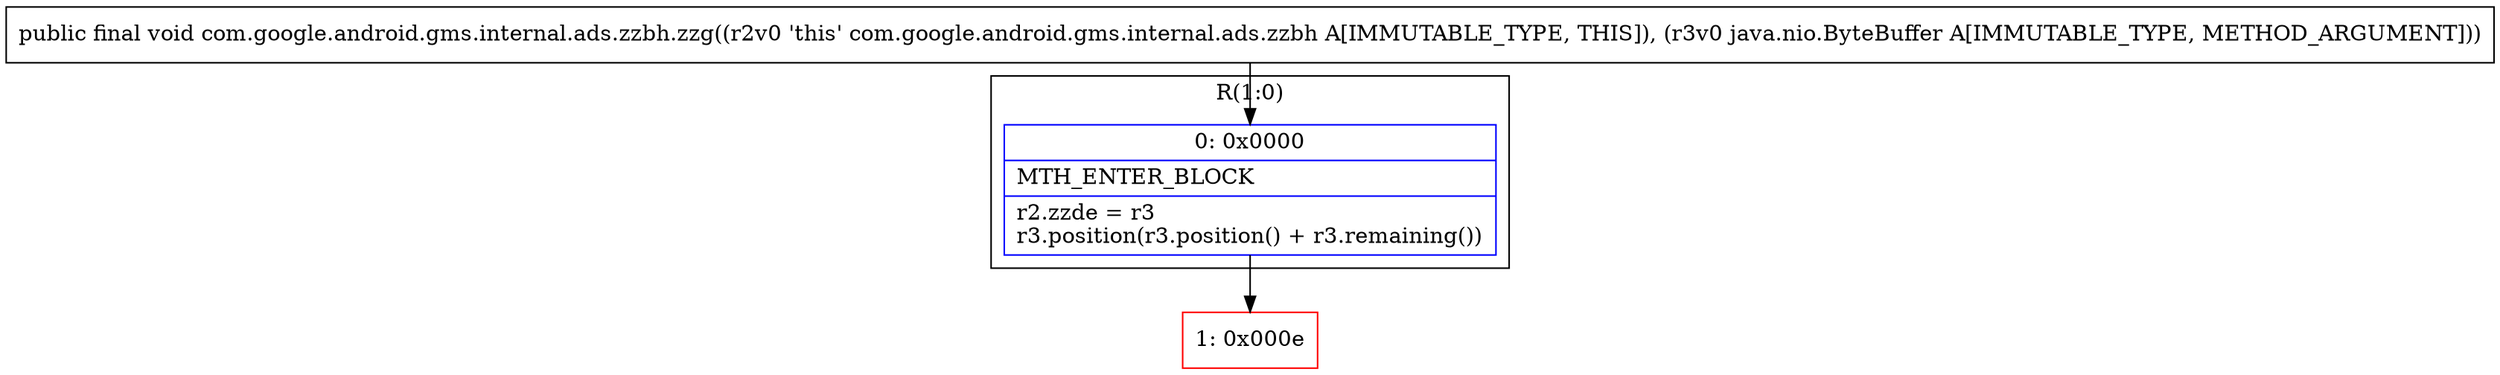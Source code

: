 digraph "CFG forcom.google.android.gms.internal.ads.zzbh.zzg(Ljava\/nio\/ByteBuffer;)V" {
subgraph cluster_Region_351590340 {
label = "R(1:0)";
node [shape=record,color=blue];
Node_0 [shape=record,label="{0\:\ 0x0000|MTH_ENTER_BLOCK\l|r2.zzde = r3\lr3.position(r3.position() + r3.remaining())\l}"];
}
Node_1 [shape=record,color=red,label="{1\:\ 0x000e}"];
MethodNode[shape=record,label="{public final void com.google.android.gms.internal.ads.zzbh.zzg((r2v0 'this' com.google.android.gms.internal.ads.zzbh A[IMMUTABLE_TYPE, THIS]), (r3v0 java.nio.ByteBuffer A[IMMUTABLE_TYPE, METHOD_ARGUMENT])) }"];
MethodNode -> Node_0;
Node_0 -> Node_1;
}

